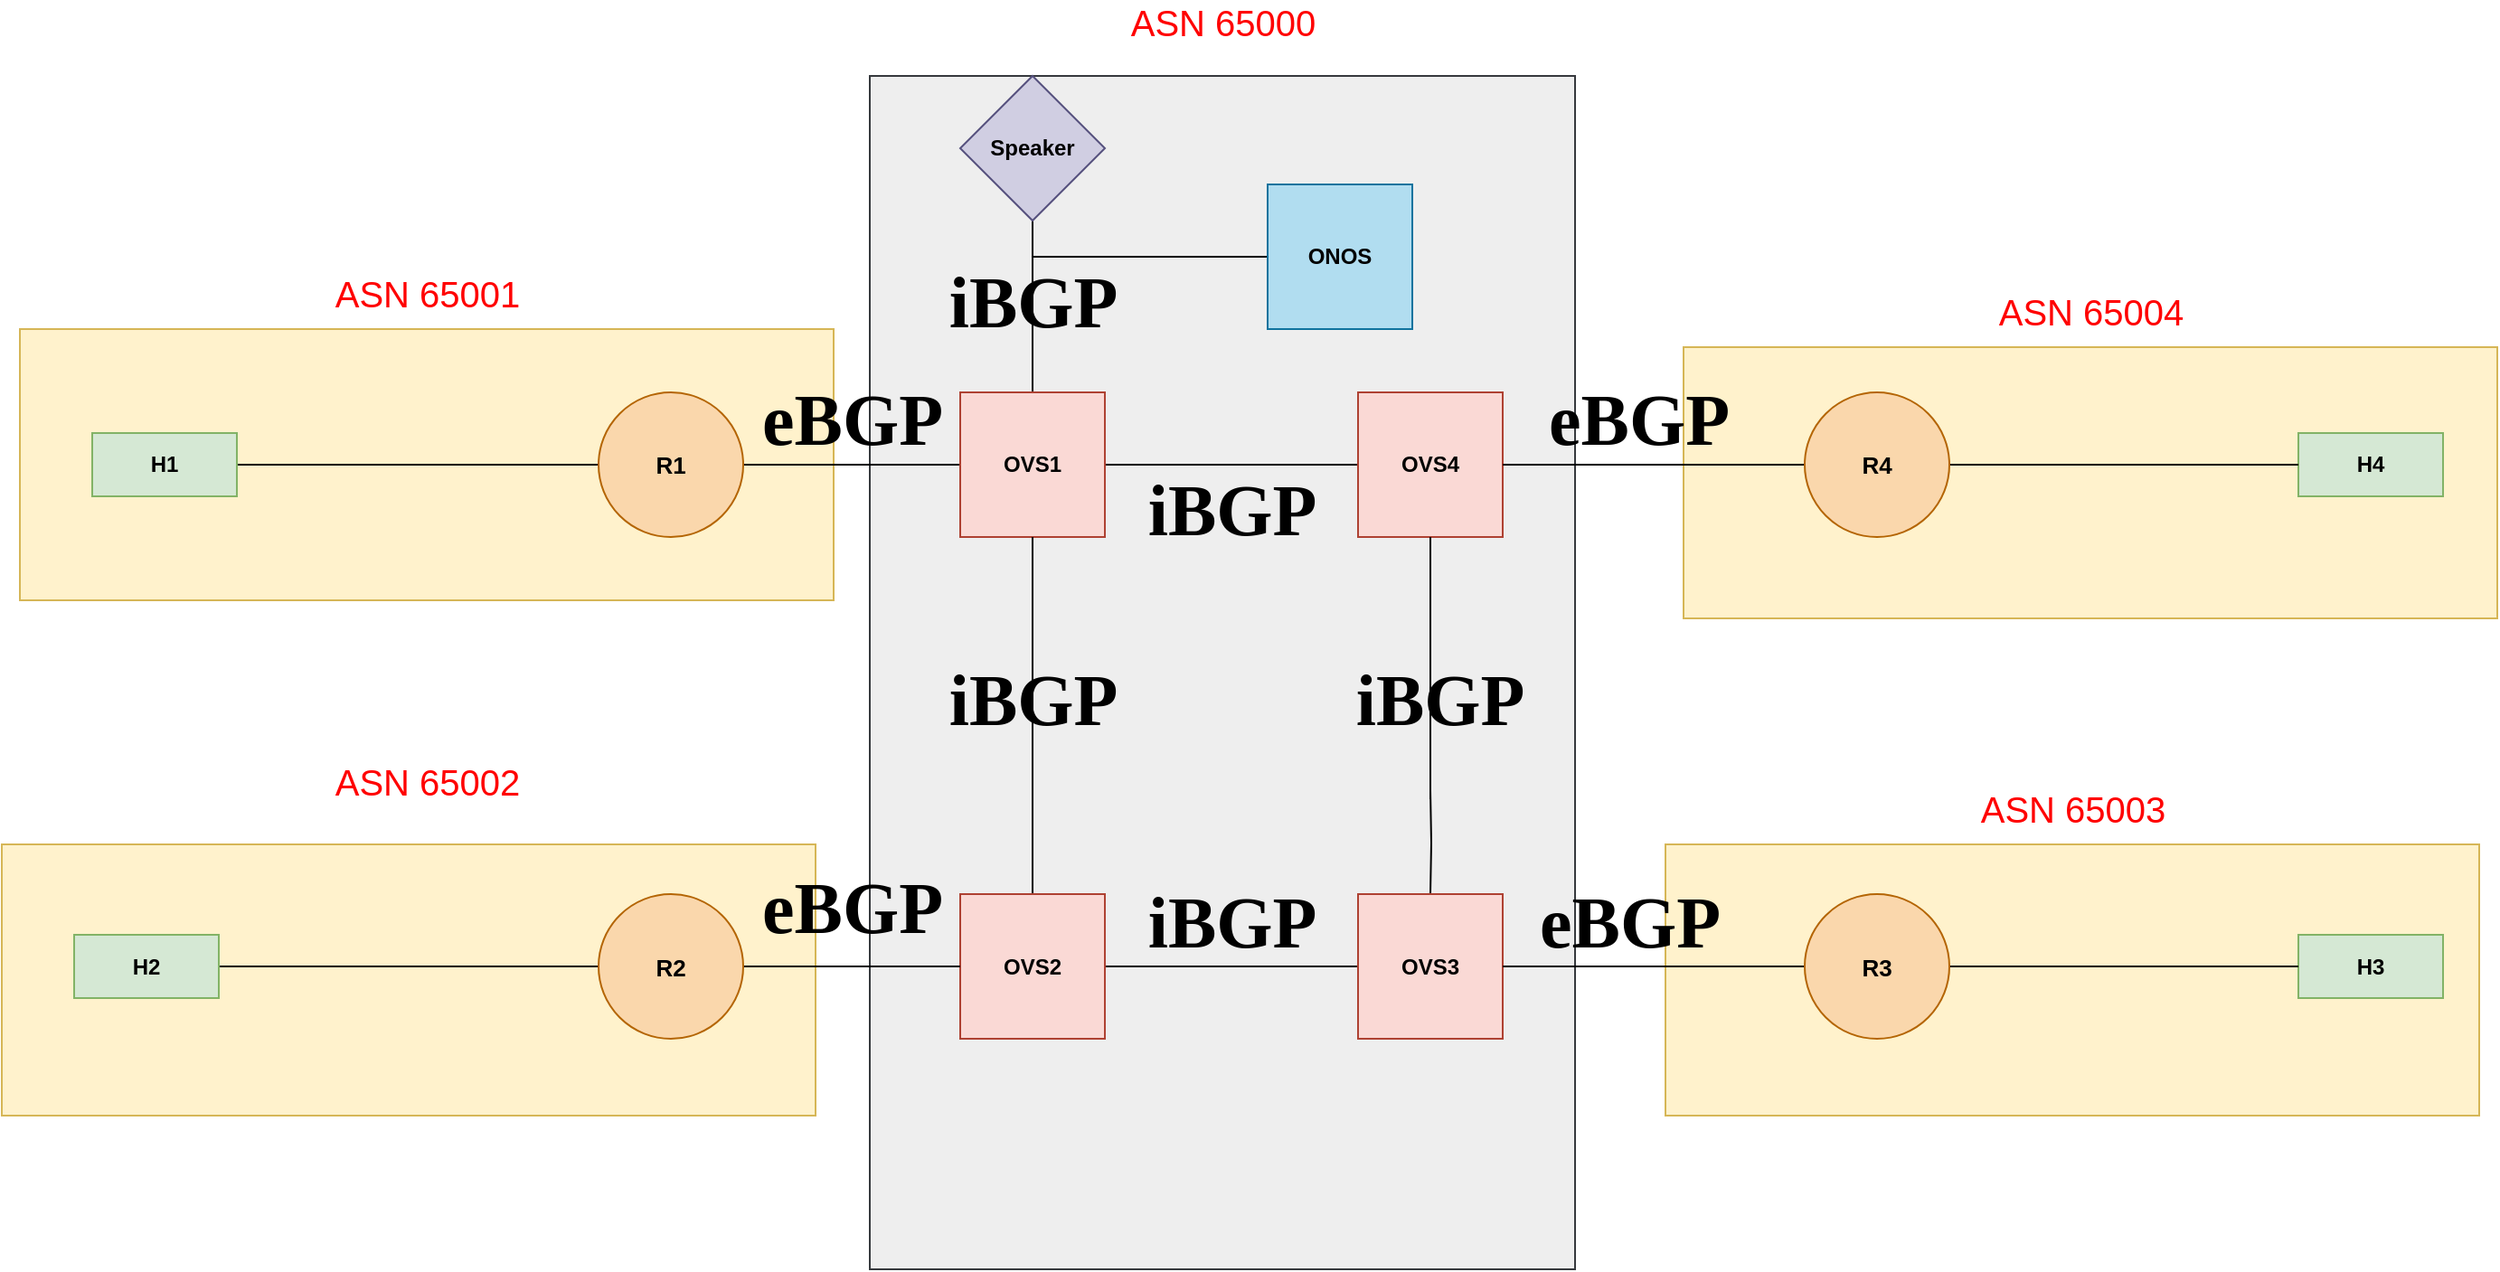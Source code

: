 <mxfile version="13.3.9" type="device"><diagram id="HV6yMSN1wz0igwXv1xap" name="Page-1"><mxGraphModel dx="2249" dy="728" grid="1" gridSize="10" guides="1" tooltips="1" connect="1" arrows="1" fold="1" page="1" pageScale="1" pageWidth="827" pageHeight="1169" math="0" shadow="0"><root><mxCell id="0"/><mxCell id="1" parent="0"/><mxCell id="FBWD2kuqQ2BglfRGtLG2-1" value="" style="rounded=0;whiteSpace=wrap;html=1;fillColor=#fff2cc;strokeColor=#d6b656;fontStyle=1" parent="1" vertex="1"><mxGeometry x="-230" y="190" width="450" height="150" as="geometry"/></mxCell><mxCell id="FBWD2kuqQ2BglfRGtLG2-5" value="" style="rounded=0;whiteSpace=wrap;html=1;fillColor=#eeeeee;strokeColor=#36393d;" parent="1" vertex="1"><mxGeometry x="240" y="50" width="390" height="660" as="geometry"/></mxCell><mxCell id="FBWD2kuqQ2BglfRGtLG2-8" value="&lt;font style=&quot;font-size: 20px&quot;&gt;ASN 65000&lt;/font&gt;" style="text;html=1;align=center;verticalAlign=middle;resizable=0;points=[];autosize=1;fontColor=#FF0000;fontStyle=0" parent="1" vertex="1"><mxGeometry x="375" y="10" width="120" height="20" as="geometry"/></mxCell><mxCell id="FBWD2kuqQ2BglfRGtLG2-14" value="&lt;font style=&quot;font-size: 20px&quot;&gt;ASN 65001&lt;/font&gt;" style="text;html=1;align=center;verticalAlign=middle;resizable=0;points=[];autosize=1;fontColor=#FF0000;fontStyle=0" parent="1" vertex="1"><mxGeometry x="-65" y="160" width="120" height="20" as="geometry"/></mxCell><mxCell id="FBWD2kuqQ2BglfRGtLG2-44" style="edgeStyle=orthogonalEdgeStyle;rounded=0;orthogonalLoop=1;jettySize=auto;html=1;entryX=0;entryY=0.5;entryDx=0;entryDy=0;endArrow=none;endFill=0;fontColor=#FF0000;fontStyle=1" parent="1" source="FBWD2kuqQ2BglfRGtLG2-18" target="FBWD2kuqQ2BglfRGtLG2-22" edge="1"><mxGeometry relative="1" as="geometry"/></mxCell><mxCell id="FBWD2kuqQ2BglfRGtLG2-18" value="H1" style="rounded=0;whiteSpace=wrap;html=1;fillColor=#d5e8d4;strokeColor=#82b366;fontStyle=1" parent="1" vertex="1"><mxGeometry x="-190" y="247.5" width="80" height="35" as="geometry"/></mxCell><mxCell id="FBWD2kuqQ2BglfRGtLG2-69" style="edgeStyle=orthogonalEdgeStyle;rounded=0;orthogonalLoop=1;jettySize=auto;html=1;exitX=1;exitY=0.5;exitDx=0;exitDy=0;endArrow=none;endFill=0;fontColor=#FF0000;fontStyle=1" parent="1" source="FBWD2kuqQ2BglfRGtLG2-22" target="FBWD2kuqQ2BglfRGtLG2-26" edge="1"><mxGeometry relative="1" as="geometry"/></mxCell><mxCell id="FBWD2kuqQ2BglfRGtLG2-22" value="&lt;font style=&quot;font-size: 13px&quot;&gt;R1&lt;/font&gt;" style="ellipse;whiteSpace=wrap;html=1;aspect=fixed;fillColor=#fad7ac;strokeColor=#b46504;fontStyle=1" parent="1" vertex="1"><mxGeometry x="90" y="225" width="80" height="80" as="geometry"/></mxCell><mxCell id="FBWD2kuqQ2BglfRGtLG2-81" style="edgeStyle=orthogonalEdgeStyle;rounded=0;orthogonalLoop=1;jettySize=auto;html=1;entryX=0;entryY=0.5;entryDx=0;entryDy=0;endArrow=none;endFill=0;fontFamily=Times New Roman;fontColor=#FF0000;fontStyle=1" parent="1" source="FBWD2kuqQ2BglfRGtLG2-26" target="FBWD2kuqQ2BglfRGtLG2-28" edge="1"><mxGeometry relative="1" as="geometry"/></mxCell><mxCell id="FBWD2kuqQ2BglfRGtLG2-102" style="edgeStyle=orthogonalEdgeStyle;rounded=0;orthogonalLoop=1;jettySize=auto;html=1;exitX=0;exitY=0.5;exitDx=0;exitDy=0;entryX=0.5;entryY=1;entryDx=0;entryDy=0;endArrow=none;endFill=0;fontFamily=Times New Roman;fontColor=#FF0000;" parent="1" source="FBWD2kuqQ2BglfRGtLG2-26" target="FBWD2kuqQ2BglfRGtLG2-34" edge="1"><mxGeometry relative="1" as="geometry"/></mxCell><mxCell id="FBWD2kuqQ2BglfRGtLG2-26" value="OVS1" style="whiteSpace=wrap;html=1;aspect=fixed;fillColor=#fad9d5;strokeColor=#ae4132;direction=south;fontStyle=1" parent="1" vertex="1"><mxGeometry x="290" y="225" width="80" height="80" as="geometry"/></mxCell><mxCell id="FBWD2kuqQ2BglfRGtLG2-77" style="edgeStyle=orthogonalEdgeStyle;rounded=0;orthogonalLoop=1;jettySize=auto;html=1;entryX=1;entryY=0.5;entryDx=0;entryDy=0;endArrow=none;endFill=0;fontColor=#FF0000;fontStyle=1" parent="1" source="FBWD2kuqQ2BglfRGtLG2-27" target="FBWD2kuqQ2BglfRGtLG2-26" edge="1"><mxGeometry relative="1" as="geometry"/></mxCell><mxCell id="FBWD2kuqQ2BglfRGtLG2-80" style="edgeStyle=orthogonalEdgeStyle;rounded=0;orthogonalLoop=1;jettySize=auto;html=1;exitX=1;exitY=0.5;exitDx=0;exitDy=0;entryX=0;entryY=0.5;entryDx=0;entryDy=0;endArrow=none;endFill=0;fontFamily=Times New Roman;fontColor=#FF0000;fontStyle=1" parent="1" source="FBWD2kuqQ2BglfRGtLG2-27" target="FBWD2kuqQ2BglfRGtLG2-29" edge="1"><mxGeometry relative="1" as="geometry"/></mxCell><mxCell id="FBWD2kuqQ2BglfRGtLG2-27" value="OVS2" style="whiteSpace=wrap;html=1;aspect=fixed;fillColor=#fad9d5;strokeColor=#ae4132;fontStyle=1" parent="1" vertex="1"><mxGeometry x="290" y="502.5" width="80" height="80" as="geometry"/></mxCell><mxCell id="FBWD2kuqQ2BglfRGtLG2-82" style="edgeStyle=orthogonalEdgeStyle;rounded=0;orthogonalLoop=1;jettySize=auto;html=1;entryX=0.5;entryY=0;entryDx=0;entryDy=0;endArrow=none;endFill=0;fontFamily=Times New Roman;fontColor=#FF0000;fontStyle=1" parent="1" target="FBWD2kuqQ2BglfRGtLG2-29" edge="1"><mxGeometry relative="1" as="geometry"><mxPoint x="550" y="445" as="sourcePoint"/></mxGeometry></mxCell><mxCell id="FBWD2kuqQ2BglfRGtLG2-28" value="&lt;span&gt;OVS4&lt;/span&gt;" style="whiteSpace=wrap;html=1;aspect=fixed;fillColor=#fad9d5;strokeColor=#ae4132;fontStyle=1" parent="1" vertex="1"><mxGeometry x="510" y="225" width="80" height="80" as="geometry"/></mxCell><mxCell id="FBWD2kuqQ2BglfRGtLG2-29" value="OVS3" style="whiteSpace=wrap;html=1;aspect=fixed;fillColor=#fad9d5;strokeColor=#ae4132;fontStyle=1" parent="1" vertex="1"><mxGeometry x="510" y="502.5" width="80" height="80" as="geometry"/></mxCell><mxCell id="FBWD2kuqQ2BglfRGtLG2-103" style="edgeStyle=orthogonalEdgeStyle;rounded=0;orthogonalLoop=1;jettySize=auto;html=1;exitX=0;exitY=0.5;exitDx=0;exitDy=0;endArrow=none;endFill=0;fontFamily=Times New Roman;fontColor=#FF0000;" parent="1" source="FBWD2kuqQ2BglfRGtLG2-31" edge="1"><mxGeometry relative="1" as="geometry"><mxPoint x="330" y="150" as="targetPoint"/></mxGeometry></mxCell><mxCell id="FBWD2kuqQ2BglfRGtLG2-31" value="&lt;span&gt;ONOS&lt;/span&gt;" style="whiteSpace=wrap;html=1;aspect=fixed;fillColor=#b1ddf0;strokeColor=#10739e;fontStyle=1" parent="1" vertex="1"><mxGeometry x="460" y="110" width="80" height="80" as="geometry"/></mxCell><mxCell id="FBWD2kuqQ2BglfRGtLG2-34" value="&lt;span&gt;Speaker&lt;/span&gt;" style="rhombus;whiteSpace=wrap;html=1;fillColor=#d0cee2;strokeColor=#56517e;fontStyle=1" parent="1" vertex="1"><mxGeometry x="290" y="50" width="80" height="80" as="geometry"/></mxCell><mxCell id="FBWD2kuqQ2BglfRGtLG2-48" value="" style="rounded=0;whiteSpace=wrap;html=1;fillColor=#fff2cc;strokeColor=#d6b656;fontStyle=1" parent="1" vertex="1"><mxGeometry x="-240" y="475" width="450" height="150" as="geometry"/></mxCell><mxCell id="FBWD2kuqQ2BglfRGtLG2-49" value="&lt;font style=&quot;font-size: 20px&quot;&gt;ASN 65002&lt;/font&gt;" style="text;html=1;align=center;verticalAlign=middle;resizable=0;points=[];autosize=1;fontColor=#FF0000;fontStyle=0" parent="1" vertex="1"><mxGeometry x="-65" y="430" width="120" height="20" as="geometry"/></mxCell><mxCell id="FBWD2kuqQ2BglfRGtLG2-50" style="edgeStyle=orthogonalEdgeStyle;rounded=0;orthogonalLoop=1;jettySize=auto;html=1;entryX=0;entryY=0.5;entryDx=0;entryDy=0;endArrow=none;endFill=0;fontColor=#FF0000;fontStyle=1" parent="1" source="FBWD2kuqQ2BglfRGtLG2-51" target="FBWD2kuqQ2BglfRGtLG2-52" edge="1"><mxGeometry relative="1" as="geometry"/></mxCell><mxCell id="FBWD2kuqQ2BglfRGtLG2-51" value="H2" style="rounded=0;whiteSpace=wrap;html=1;fillColor=#d5e8d4;strokeColor=#82b366;fontStyle=1" parent="1" vertex="1"><mxGeometry x="-200" y="525" width="80" height="35" as="geometry"/></mxCell><mxCell id="FBWD2kuqQ2BglfRGtLG2-75" style="edgeStyle=orthogonalEdgeStyle;rounded=0;orthogonalLoop=1;jettySize=auto;html=1;endArrow=none;endFill=0;fontColor=#FF0000;fontStyle=1" parent="1" source="FBWD2kuqQ2BglfRGtLG2-52" target="FBWD2kuqQ2BglfRGtLG2-27" edge="1"><mxGeometry relative="1" as="geometry"/></mxCell><mxCell id="FBWD2kuqQ2BglfRGtLG2-52" value="&lt;font style=&quot;font-size: 13px&quot;&gt;R2&lt;/font&gt;" style="ellipse;whiteSpace=wrap;html=1;aspect=fixed;fillColor=#fad7ac;strokeColor=#b46504;fontStyle=1" parent="1" vertex="1"><mxGeometry x="90" y="502.5" width="80" height="80" as="geometry"/></mxCell><mxCell id="FBWD2kuqQ2BglfRGtLG2-55" value="" style="rounded=0;whiteSpace=wrap;html=1;fillColor=#fff2cc;strokeColor=#d6b656;" parent="1" vertex="1"><mxGeometry x="690" y="200" width="450" height="150" as="geometry"/></mxCell><mxCell id="FBWD2kuqQ2BglfRGtLG2-56" value="&lt;font style=&quot;font-size: 20px&quot;&gt;ASN 65004&lt;/font&gt;" style="text;html=1;align=center;verticalAlign=middle;resizable=0;points=[];autosize=1;fontColor=#FF0000;fontStyle=0" parent="1" vertex="1"><mxGeometry x="855" y="170" width="120" height="20" as="geometry"/></mxCell><mxCell id="FBWD2kuqQ2BglfRGtLG2-58" value="H4" style="rounded=0;whiteSpace=wrap;html=1;fillColor=#d5e8d4;strokeColor=#82b366;fontStyle=1" parent="1" vertex="1"><mxGeometry x="1030" y="247.5" width="80" height="35" as="geometry"/></mxCell><mxCell id="FBWD2kuqQ2BglfRGtLG2-92" style="edgeStyle=orthogonalEdgeStyle;rounded=0;orthogonalLoop=1;jettySize=auto;html=1;entryX=1;entryY=0.5;entryDx=0;entryDy=0;endArrow=none;endFill=0;fontFamily=Times New Roman;fontColor=#FF0000;fontStyle=1" parent="1" source="FBWD2kuqQ2BglfRGtLG2-59" target="FBWD2kuqQ2BglfRGtLG2-28" edge="1"><mxGeometry relative="1" as="geometry"/></mxCell><mxCell id="FBWD2kuqQ2BglfRGtLG2-94" style="edgeStyle=orthogonalEdgeStyle;rounded=0;orthogonalLoop=1;jettySize=auto;html=1;entryX=0;entryY=0.5;entryDx=0;entryDy=0;endArrow=none;endFill=0;fontFamily=Times New Roman;fontColor=#FF0000;fontStyle=1" parent="1" source="FBWD2kuqQ2BglfRGtLG2-59" target="FBWD2kuqQ2BglfRGtLG2-58" edge="1"><mxGeometry relative="1" as="geometry"/></mxCell><mxCell id="FBWD2kuqQ2BglfRGtLG2-59" value="&lt;font style=&quot;font-size: 13px&quot;&gt;R4&lt;/font&gt;" style="ellipse;whiteSpace=wrap;html=1;aspect=fixed;fillColor=#fad7ac;strokeColor=#b46504;fontStyle=1" parent="1" vertex="1"><mxGeometry x="757" y="225" width="80" height="80" as="geometry"/></mxCell><mxCell id="FBWD2kuqQ2BglfRGtLG2-62" value="" style="rounded=0;whiteSpace=wrap;html=1;fillColor=#fff2cc;strokeColor=#d6b656;" parent="1" vertex="1"><mxGeometry x="680" y="475" width="450" height="150" as="geometry"/></mxCell><mxCell id="FBWD2kuqQ2BglfRGtLG2-63" value="&lt;font style=&quot;font-size: 20px&quot;&gt;ASN 65003&lt;/font&gt;" style="text;html=1;align=center;verticalAlign=middle;resizable=0;points=[];autosize=1;fontColor=#FF0000;fontStyle=0" parent="1" vertex="1"><mxGeometry x="845" y="445" width="120" height="20" as="geometry"/></mxCell><mxCell id="FBWD2kuqQ2BglfRGtLG2-65" value="H3" style="rounded=0;whiteSpace=wrap;html=1;fillColor=#d5e8d4;strokeColor=#82b366;fontStyle=1" parent="1" vertex="1"><mxGeometry x="1030" y="525" width="80" height="35" as="geometry"/></mxCell><mxCell id="FBWD2kuqQ2BglfRGtLG2-93" style="edgeStyle=orthogonalEdgeStyle;rounded=0;orthogonalLoop=1;jettySize=auto;html=1;endArrow=none;endFill=0;fontFamily=Times New Roman;fontColor=#FF0000;fontStyle=1" parent="1" source="FBWD2kuqQ2BglfRGtLG2-66" target="FBWD2kuqQ2BglfRGtLG2-29" edge="1"><mxGeometry relative="1" as="geometry"/></mxCell><mxCell id="FBWD2kuqQ2BglfRGtLG2-95" style="edgeStyle=orthogonalEdgeStyle;rounded=0;orthogonalLoop=1;jettySize=auto;html=1;endArrow=none;endFill=0;fontFamily=Times New Roman;fontColor=#FF0000;fontStyle=1" parent="1" source="FBWD2kuqQ2BglfRGtLG2-66" target="FBWD2kuqQ2BglfRGtLG2-65" edge="1"><mxGeometry relative="1" as="geometry"/></mxCell><mxCell id="FBWD2kuqQ2BglfRGtLG2-66" value="&lt;font style=&quot;font-size: 13px&quot;&gt;R3&lt;/font&gt;" style="ellipse;whiteSpace=wrap;html=1;aspect=fixed;fillColor=#fad7ac;strokeColor=#b46504;fontStyle=1" parent="1" vertex="1"><mxGeometry x="757" y="502.5" width="80" height="80" as="geometry"/></mxCell><mxCell id="FBWD2kuqQ2BglfRGtLG2-89" style="edgeStyle=orthogonalEdgeStyle;rounded=0;orthogonalLoop=1;jettySize=auto;html=1;endArrow=none;endFill=0;fontFamily=Times New Roman;fontColor=#FF0000;fontStyle=1" parent="1" source="FBWD2kuqQ2BglfRGtLG2-28" edge="1"><mxGeometry relative="1" as="geometry"><mxPoint x="550" y="305" as="sourcePoint"/><mxPoint x="550" y="450" as="targetPoint"/></mxGeometry></mxCell><mxCell id="FBWD2kuqQ2BglfRGtLG2-113" value="&lt;font style=&quot;font-size: 40px&quot;&gt;&lt;b&gt;iBGP&lt;/b&gt;&lt;/font&gt;" style="text;html=1;align=center;verticalAlign=middle;resizable=0;points=[];autosize=1;fontFamily=Times New Roman;" parent="1" vertex="1"><mxGeometry x="275" y="380" width="110" height="30" as="geometry"/></mxCell><mxCell id="FBWD2kuqQ2BglfRGtLG2-114" value="&lt;font style=&quot;font-size: 40px&quot;&gt;&lt;b&gt;iBGP&lt;/b&gt;&lt;/font&gt;" style="text;html=1;align=center;verticalAlign=middle;resizable=0;points=[];autosize=1;fontFamily=Times New Roman;" parent="1" vertex="1"><mxGeometry x="385" y="275" width="110" height="30" as="geometry"/></mxCell><mxCell id="FBWD2kuqQ2BglfRGtLG2-115" value="&lt;font style=&quot;font-size: 40px&quot;&gt;&lt;b&gt;iBGP&lt;/b&gt;&lt;/font&gt;" style="text;html=1;align=center;verticalAlign=middle;resizable=0;points=[];autosize=1;fontFamily=Times New Roman;" parent="1" vertex="1"><mxGeometry x="385" y="502.5" width="110" height="30" as="geometry"/></mxCell><mxCell id="FBWD2kuqQ2BglfRGtLG2-116" value="&lt;font style=&quot;font-size: 40px&quot;&gt;&lt;b&gt;iBGP&lt;/b&gt;&lt;/font&gt;" style="text;html=1;align=center;verticalAlign=middle;resizable=0;points=[];autosize=1;fontFamily=Times New Roman;" parent="1" vertex="1"><mxGeometry x="500" y="380" width="110" height="30" as="geometry"/></mxCell><mxCell id="FBWD2kuqQ2BglfRGtLG2-118" value="&lt;font style=&quot;font-size: 40px&quot;&gt;&lt;b&gt;eBGP&lt;/b&gt;&lt;/font&gt;" style="text;html=1;align=center;verticalAlign=middle;resizable=0;points=[];autosize=1;fontFamily=Times New Roman;" parent="1" vertex="1"><mxGeometry x="170" y="225" width="120" height="30" as="geometry"/></mxCell><mxCell id="FBWD2kuqQ2BglfRGtLG2-119" value="&lt;font style=&quot;font-size: 40px&quot;&gt;&lt;b&gt;eBGP&lt;/b&gt;&lt;/font&gt;" style="text;html=1;align=center;verticalAlign=middle;resizable=0;points=[];autosize=1;fontFamily=Times New Roman;" parent="1" vertex="1"><mxGeometry x="170" y="495" width="120" height="30" as="geometry"/></mxCell><mxCell id="FBWD2kuqQ2BglfRGtLG2-120" value="&lt;font style=&quot;font-size: 40px&quot;&gt;&lt;b&gt;eBGP&lt;/b&gt;&lt;/font&gt;" style="text;html=1;align=center;verticalAlign=middle;resizable=0;points=[];autosize=1;fontFamily=Times New Roman;" parent="1" vertex="1"><mxGeometry x="605" y="225" width="120" height="30" as="geometry"/></mxCell><mxCell id="FBWD2kuqQ2BglfRGtLG2-121" value="&lt;font style=&quot;font-size: 40px&quot;&gt;&lt;b&gt;eBGP&lt;/b&gt;&lt;/font&gt;" style="text;html=1;align=center;verticalAlign=middle;resizable=0;points=[];autosize=1;fontFamily=Times New Roman;" parent="1" vertex="1"><mxGeometry x="600" y="502.5" width="120" height="30" as="geometry"/></mxCell><mxCell id="FBWD2kuqQ2BglfRGtLG2-123" value="&lt;font style=&quot;font-size: 40px&quot;&gt;&lt;b&gt;iBGP&lt;/b&gt;&lt;/font&gt;" style="text;html=1;align=center;verticalAlign=middle;resizable=0;points=[];autosize=1;fontFamily=Times New Roman;" parent="1" vertex="1"><mxGeometry x="275" y="160" width="110" height="30" as="geometry"/></mxCell></root></mxGraphModel></diagram></mxfile>